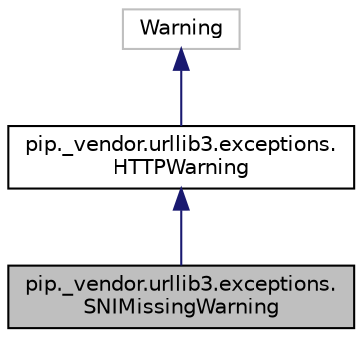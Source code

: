 digraph "pip._vendor.urllib3.exceptions.SNIMissingWarning"
{
  edge [fontname="Helvetica",fontsize="10",labelfontname="Helvetica",labelfontsize="10"];
  node [fontname="Helvetica",fontsize="10",shape=record];
  Node3 [label="pip._vendor.urllib3.exceptions.\lSNIMissingWarning",height=0.2,width=0.4,color="black", fillcolor="grey75", style="filled", fontcolor="black"];
  Node4 -> Node3 [dir="back",color="midnightblue",fontsize="10",style="solid",fontname="Helvetica"];
  Node4 [label="pip._vendor.urllib3.exceptions.\lHTTPWarning",height=0.2,width=0.4,color="black", fillcolor="white", style="filled",URL="$classpip_1_1__vendor_1_1urllib3_1_1exceptions_1_1_h_t_t_p_warning.html"];
  Node5 -> Node4 [dir="back",color="midnightblue",fontsize="10",style="solid",fontname="Helvetica"];
  Node5 [label="Warning",height=0.2,width=0.4,color="grey75", fillcolor="white", style="filled"];
}
